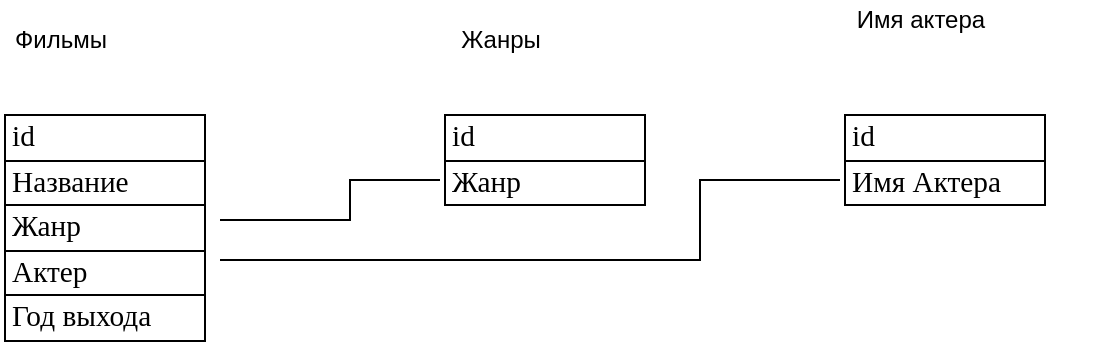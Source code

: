 <mxfile version="16.2.7" type="device"><diagram id="nxo8n-92xsn1sKUEzg-R" name="Page-1"><mxGraphModel dx="566" dy="320" grid="1" gridSize="10" guides="1" tooltips="1" connect="1" arrows="1" fold="1" page="1" pageScale="1" pageWidth="827" pageHeight="1169" math="0" shadow="0"><root><mxCell id="0"/><mxCell id="1" parent="0"/><mxCell id="TOECZzrIjQ5OP7si0lom-8" value="" style="edgeStyle=orthogonalEdgeStyle;rounded=0;orthogonalLoop=1;jettySize=auto;html=1;endArrow=none;endFill=0;" edge="1" parent="1" source="TOECZzrIjQ5OP7si0lom-2" target="TOECZzrIjQ5OP7si0lom-4"><mxGeometry relative="1" as="geometry"><Array as="points"><mxPoint x="275" y="190"/><mxPoint x="275" y="170"/></Array></mxGeometry></mxCell><mxCell id="TOECZzrIjQ5OP7si0lom-11" style="edgeStyle=orthogonalEdgeStyle;rounded=0;orthogonalLoop=1;jettySize=auto;html=1;endArrow=none;endFill=0;" edge="1" parent="1" source="TOECZzrIjQ5OP7si0lom-2" target="TOECZzrIjQ5OP7si0lom-6"><mxGeometry relative="1" as="geometry"><Array as="points"><mxPoint x="450" y="210"/><mxPoint x="450" y="170"/></Array></mxGeometry></mxCell><mxCell id="TOECZzrIjQ5OP7si0lom-2" value="&lt;table cellspacing=&quot;0&quot; cellpadding=&quot;0&quot; dir=&quot;ltr&quot; border=&quot;1&quot; style=&quot;table-layout: fixed ; font-size: 10pt ; font-family: &amp;quot;arial&amp;quot; ; width: 0px ; border-collapse: collapse ; border: none&quot;&gt;&lt;colgroup&gt;&lt;col width=&quot;100&quot;&gt;&lt;/colgroup&gt;&lt;tbody&gt;&lt;tr style=&quot;height: 21px&quot;&gt;&lt;td style=&quot;border-top: 1px solid #000000 ; border-right: 1px solid #000000 ; border-bottom: 1px solid #000000 ; border-left: 1px solid #000000 ; overflow: hidden ; padding: 2px 3px 2px 3px ; vertical-align: bottom ; font-family: &amp;quot;calibri&amp;quot; ; font-size: 11pt ; font-weight: normal&quot;&gt;id&lt;/td&gt;&lt;/tr&gt;&lt;tr style=&quot;height: 21px&quot;&gt;&lt;td style=&quot;border-right: 1px solid #000000 ; border-bottom: 1px solid #000000 ; border-left: 1px solid #000000 ; overflow: hidden ; padding: 2px 3px 2px 3px ; vertical-align: bottom ; font-family: &amp;quot;calibri&amp;quot; ; font-size: 11pt ; font-weight: normal&quot;&gt;Название&lt;/td&gt;&lt;/tr&gt;&lt;tr style=&quot;height: 21px&quot;&gt;&lt;td style=&quot;border-right: 1px solid #000000 ; border-bottom: 1px solid #000000 ; border-left: 1px solid #000000 ; overflow: hidden ; padding: 2px 3px 2px 3px ; vertical-align: bottom ; font-family: &amp;quot;calibri&amp;quot; ; font-size: 11pt ; font-weight: normal&quot;&gt;Жанр&lt;/td&gt;&lt;/tr&gt;&lt;tr style=&quot;height: 21px&quot;&gt;&lt;td style=&quot;border-right: 1px solid #000000 ; border-bottom: 1px solid #000000 ; border-left: 1px solid #000000 ; overflow: hidden ; padding: 2px 3px 2px 3px ; vertical-align: bottom ; font-family: &amp;quot;calibri&amp;quot; ; font-size: 11pt ; font-weight: normal&quot;&gt;Актер&lt;/td&gt;&lt;/tr&gt;&lt;tr style=&quot;height: 21px&quot;&gt;&lt;td style=&quot;border-right: 1px solid #000000 ; border-bottom: 1px solid #000000 ; border-left: 1px solid #000000 ; overflow: hidden ; padding: 2px 3px 2px 3px ; vertical-align: bottom ; font-family: &amp;quot;calibri&amp;quot; ; font-size: 11pt ; font-weight: normal&quot;&gt;Год выхода&lt;/td&gt;&lt;/tr&gt;&lt;/tbody&gt;&lt;/table&gt;" style="text;whiteSpace=wrap;html=1;" vertex="1" parent="1"><mxGeometry x="100" y="130" width="110" height="120" as="geometry"/></mxCell><mxCell id="TOECZzrIjQ5OP7si0lom-3" value="Фильмы" style="text;html=1;align=center;verticalAlign=middle;resizable=0;points=[];autosize=1;strokeColor=none;fillColor=none;" vertex="1" parent="1"><mxGeometry x="100" y="90" width="60" height="20" as="geometry"/></mxCell><mxCell id="TOECZzrIjQ5OP7si0lom-4" value="&lt;table cellspacing=&quot;0&quot; cellpadding=&quot;0&quot; dir=&quot;ltr&quot; border=&quot;1&quot; style=&quot;table-layout: fixed ; font-size: 10pt ; font-family: &amp;quot;arial&amp;quot; ; width: 0px ; border-collapse: collapse ; border: none&quot;&gt;&lt;colgroup&gt;&lt;col width=&quot;100&quot;&gt;&lt;/colgroup&gt;&lt;tbody&gt;&lt;tr style=&quot;height: 21px&quot;&gt;&lt;td style=&quot;border-top: 1px solid #000000 ; border-right: 1px solid #000000 ; border-bottom: 1px solid #000000 ; border-left: 1px solid #000000 ; overflow: hidden ; padding: 2px 3px 2px 3px ; vertical-align: bottom ; font-family: &amp;quot;calibri&amp;quot; ; font-size: 11pt ; font-weight: normal&quot;&gt;id&lt;/td&gt;&lt;/tr&gt;&lt;tr style=&quot;height: 21px&quot;&gt;&lt;td style=&quot;border-right: 1px solid #000000 ; border-bottom: 1px solid #000000 ; border-left: 1px solid #000000 ; overflow: hidden ; padding: 2px 3px 2px 3px ; vertical-align: bottom ; font-family: &amp;quot;calibri&amp;quot; ; font-size: 11pt ; font-weight: normal&quot;&gt;Жанр&lt;/td&gt;&lt;/tr&gt;&lt;/tbody&gt;&lt;/table&gt;" style="text;whiteSpace=wrap;html=1;" vertex="1" parent="1"><mxGeometry x="320" y="130" width="130" height="60" as="geometry"/></mxCell><mxCell id="TOECZzrIjQ5OP7si0lom-5" value="Жанры" style="text;html=1;align=center;verticalAlign=middle;resizable=0;points=[];autosize=1;strokeColor=none;fillColor=none;" vertex="1" parent="1"><mxGeometry x="320" y="90" width="60" height="20" as="geometry"/></mxCell><mxCell id="TOECZzrIjQ5OP7si0lom-6" value="&lt;table cellspacing=&quot;0&quot; cellpadding=&quot;0&quot; dir=&quot;ltr&quot; border=&quot;1&quot; style=&quot;table-layout: fixed ; font-size: 10pt ; font-family: &amp;quot;arial&amp;quot; ; width: 0px ; border-collapse: collapse ; border: none&quot;&gt;&lt;colgroup&gt;&lt;col width=&quot;100&quot;&gt;&lt;/colgroup&gt;&lt;tbody&gt;&lt;tr style=&quot;height: 21px&quot;&gt;&lt;td style=&quot;border-top: 1px solid #000000 ; border-right: 1px solid #000000 ; border-bottom: 1px solid #000000 ; border-left: 1px solid #000000 ; overflow: hidden ; padding: 2px 3px 2px 3px ; vertical-align: bottom ; font-family: &amp;quot;calibri&amp;quot; ; font-size: 11pt ; font-weight: normal&quot;&gt;id&lt;/td&gt;&lt;/tr&gt;&lt;tr style=&quot;height: 21px&quot;&gt;&lt;td style=&quot;border-right: 1px solid #000000 ; border-bottom: 1px solid #000000 ; border-left: 1px solid #000000 ; overflow: hidden ; padding: 2px 3px 2px 3px ; vertical-align: bottom ; font-family: &amp;quot;calibri&amp;quot; ; font-size: 11pt ; font-weight: normal&quot;&gt;Имя Актера&lt;/td&gt;&lt;/tr&gt;&lt;/tbody&gt;&lt;/table&gt;" style="text;whiteSpace=wrap;html=1;" vertex="1" parent="1"><mxGeometry x="520" y="130" width="130" height="60" as="geometry"/></mxCell><mxCell id="TOECZzrIjQ5OP7si0lom-7" value="Имя актера" style="text;html=1;align=center;verticalAlign=middle;resizable=0;points=[];autosize=1;strokeColor=none;fillColor=none;" vertex="1" parent="1"><mxGeometry x="520" y="80" width="80" height="20" as="geometry"/></mxCell></root></mxGraphModel></diagram></mxfile>